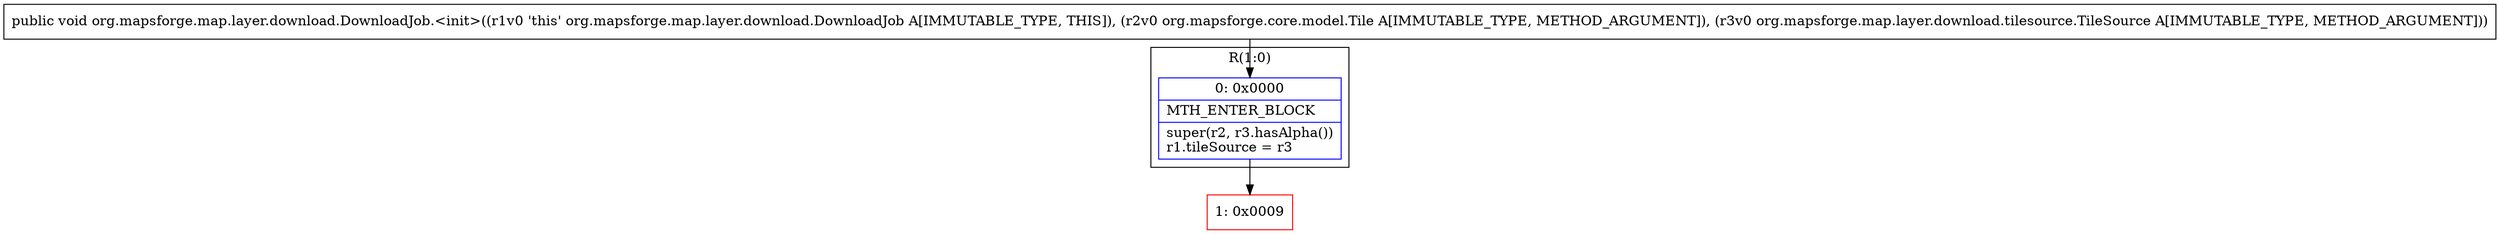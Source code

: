digraph "CFG fororg.mapsforge.map.layer.download.DownloadJob.\<init\>(Lorg\/mapsforge\/core\/model\/Tile;Lorg\/mapsforge\/map\/layer\/download\/tilesource\/TileSource;)V" {
subgraph cluster_Region_857340375 {
label = "R(1:0)";
node [shape=record,color=blue];
Node_0 [shape=record,label="{0\:\ 0x0000|MTH_ENTER_BLOCK\l|super(r2, r3.hasAlpha())\lr1.tileSource = r3\l}"];
}
Node_1 [shape=record,color=red,label="{1\:\ 0x0009}"];
MethodNode[shape=record,label="{public void org.mapsforge.map.layer.download.DownloadJob.\<init\>((r1v0 'this' org.mapsforge.map.layer.download.DownloadJob A[IMMUTABLE_TYPE, THIS]), (r2v0 org.mapsforge.core.model.Tile A[IMMUTABLE_TYPE, METHOD_ARGUMENT]), (r3v0 org.mapsforge.map.layer.download.tilesource.TileSource A[IMMUTABLE_TYPE, METHOD_ARGUMENT])) }"];
MethodNode -> Node_0;
Node_0 -> Node_1;
}

